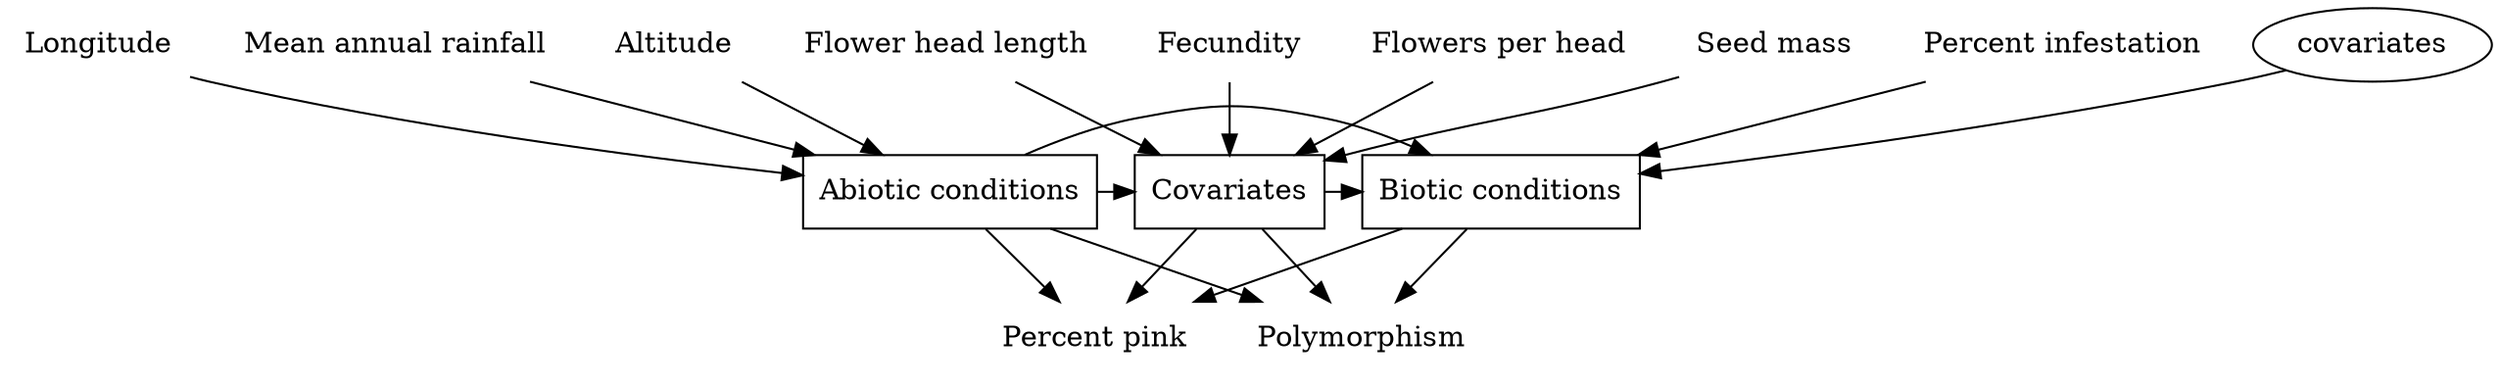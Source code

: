 digraph {

  percent [label="Percent pink", shape="plaintext"]
  poly [label="Polymorphism", shape="plaintext"]

  subgraph {
    rank = same;
    abiotic;
    biotic;
    covar;
  }

  /*
   * Summary of influences
   */
  abiotic [label="Abiotic conditions", shape="rectangle"]
  biotic [label="Biotic conditions", shape="rectangle"]
  covar [label="Covariates", shape="rectangle"]

  covar -> percent;
  biotic -> percent;
  abiotic -> percent;

  covar -> poly;
  biotic -> poly;
  abiotic -> poly;

  abiotic -> biotic;
  covariates -> biotic;

  abiotic -> covar;
  covar -> biotic;

  /*
   * Plant covariates
   */
  fecundity [label="Fecundity", shape="plaintext"]
  flowersperhead [label="Flowers per head", shape="plaintext"]
  seedmass [label="Seed mass", shape="plaintext"]
  flowerheadlength [label="Flower head length", shape="plaintext"]

  seedmass -> covar;
  flowersperhead -> covar;
  fecundity -> covar;
  flowerheadlength -> covar;


  /*
   * Biotic covariates
   */
  infest [label="Percent infestation", shape="plaintext"]

  infest -> biotic;



  /* Abiotic covariates
   *
   */
  long [label="Longitude", shape="plaintext"]
  rainfall [label="Mean annual rainfall", shape="plaintext"]
  elev [label="Altitude", shape="plaintext"]

  long -> abiotic;
  rainfall -> abiotic;
  elev -> abiotic;
}